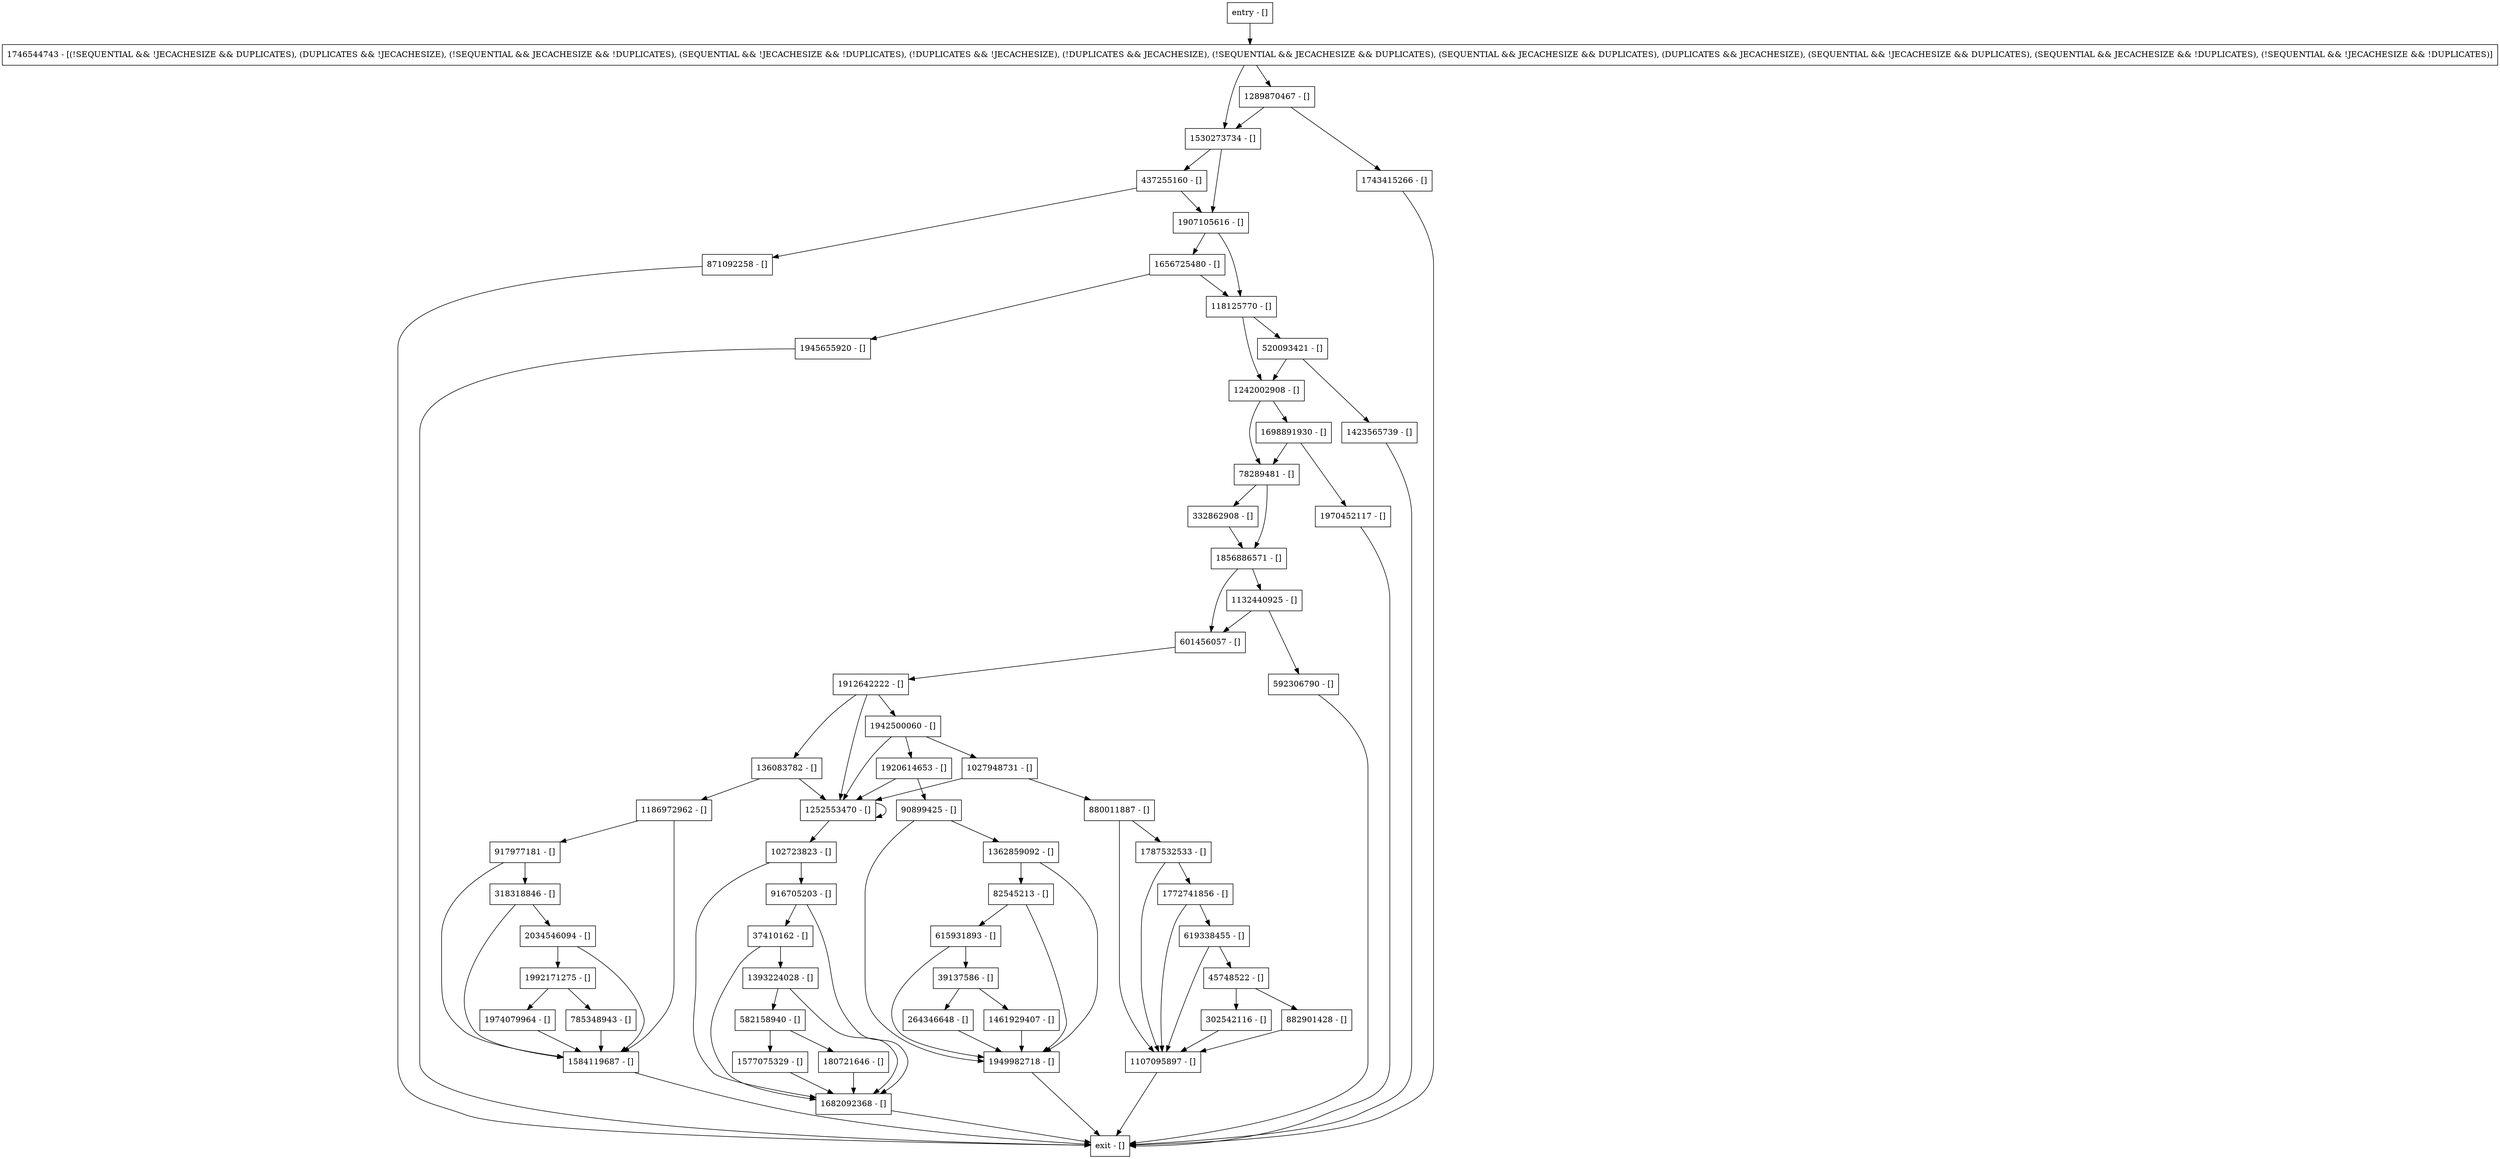 digraph insertOrUpdateRecord {
node [shape=record];
880011887 [label="880011887 - []"];
78289481 [label="78289481 - []"];
1949982718 [label="1949982718 - []"];
82545213 [label="82545213 - []"];
102723823 [label="102723823 - []"];
592306790 [label="592306790 - []"];
37410162 [label="37410162 - []"];
1107095897 [label="1107095897 - []"];
785348943 [label="785348943 - []"];
264346648 [label="264346648 - []"];
1856886571 [label="1856886571 - []"];
318318846 [label="318318846 - []"];
582158940 [label="582158940 - []"];
1743415266 [label="1743415266 - []"];
1423565739 [label="1423565739 - []"];
1920614653 [label="1920614653 - []"];
136083782 [label="136083782 - []"];
1186972962 [label="1186972962 - []"];
45748522 [label="45748522 - []"];
520093421 [label="520093421 - []"];
615931893 [label="615931893 - []"];
916705203 [label="916705203 - []"];
601456057 [label="601456057 - []"];
entry [label="entry - []"];
exit [label="exit - []"];
1912642222 [label="1912642222 - []"];
1682092368 [label="1682092368 - []"];
118125770 [label="118125770 - []"];
1787532533 [label="1787532533 - []"];
1584119687 [label="1584119687 - []"];
1289870467 [label="1289870467 - []"];
1461929407 [label="1461929407 - []"];
437255160 [label="437255160 - []"];
1907105616 [label="1907105616 - []"];
39137586 [label="39137586 - []"];
882901428 [label="882901428 - []"];
1992171275 [label="1992171275 - []"];
332862908 [label="332862908 - []"];
1027948731 [label="1027948731 - []"];
1698891930 [label="1698891930 - []"];
1772741856 [label="1772741856 - []"];
302542116 [label="302542116 - []"];
1942500060 [label="1942500060 - []"];
1974079964 [label="1974079964 - []"];
180721646 [label="180721646 - []"];
1945655920 [label="1945655920 - []"];
1656725480 [label="1656725480 - []"];
2034546094 [label="2034546094 - []"];
1132440925 [label="1132440925 - []"];
917977181 [label="917977181 - []"];
1393224028 [label="1393224028 - []"];
619338455 [label="619338455 - []"];
1577075329 [label="1577075329 - []"];
1242002908 [label="1242002908 - []"];
1252553470 [label="1252553470 - []"];
90899425 [label="90899425 - []"];
1970452117 [label="1970452117 - []"];
871092258 [label="871092258 - []"];
1362859092 [label="1362859092 - []"];
1530273734 [label="1530273734 - []"];
1746544743 [label="1746544743 - [(!SEQUENTIAL && !JECACHESIZE && DUPLICATES), (DUPLICATES && !JECACHESIZE), (!SEQUENTIAL && JECACHESIZE && !DUPLICATES), (SEQUENTIAL && !JECACHESIZE && !DUPLICATES), (!DUPLICATES && !JECACHESIZE), (!DUPLICATES && JECACHESIZE), (!SEQUENTIAL && JECACHESIZE && DUPLICATES), (SEQUENTIAL && JECACHESIZE && DUPLICATES), (DUPLICATES && JECACHESIZE), (SEQUENTIAL && !JECACHESIZE && DUPLICATES), (SEQUENTIAL && JECACHESIZE && !DUPLICATES), (!SEQUENTIAL && !JECACHESIZE && !DUPLICATES)]"];
entry;
exit;
880011887 -> 1787532533;
880011887 -> 1107095897;
78289481 -> 1856886571;
78289481 -> 332862908;
1949982718 -> exit;
82545213 -> 1949982718;
82545213 -> 615931893;
102723823 -> 1682092368;
102723823 -> 916705203;
592306790 -> exit;
37410162 -> 1682092368;
37410162 -> 1393224028;
1107095897 -> exit;
785348943 -> 1584119687;
264346648 -> 1949982718;
1856886571 -> 1132440925;
1856886571 -> 601456057;
318318846 -> 2034546094;
318318846 -> 1584119687;
582158940 -> 180721646;
582158940 -> 1577075329;
1743415266 -> exit;
1423565739 -> exit;
1920614653 -> 90899425;
1920614653 -> 1252553470;
136083782 -> 1186972962;
136083782 -> 1252553470;
1186972962 -> 917977181;
1186972962 -> 1584119687;
45748522 -> 882901428;
45748522 -> 302542116;
520093421 -> 1242002908;
520093421 -> 1423565739;
615931893 -> 39137586;
615931893 -> 1949982718;
916705203 -> 1682092368;
916705203 -> 37410162;
601456057 -> 1912642222;
entry -> 1746544743;
1912642222 -> 1942500060;
1912642222 -> 136083782;
1912642222 -> 1252553470;
1682092368 -> exit;
118125770 -> 520093421;
118125770 -> 1242002908;
1787532533 -> 1107095897;
1787532533 -> 1772741856;
1584119687 -> exit;
1289870467 -> 1530273734;
1289870467 -> 1743415266;
1461929407 -> 1949982718;
437255160 -> 1907105616;
437255160 -> 871092258;
1907105616 -> 118125770;
1907105616 -> 1656725480;
39137586 -> 264346648;
39137586 -> 1461929407;
882901428 -> 1107095897;
1992171275 -> 1974079964;
1992171275 -> 785348943;
332862908 -> 1856886571;
1027948731 -> 880011887;
1027948731 -> 1252553470;
1698891930 -> 1970452117;
1698891930 -> 78289481;
1772741856 -> 619338455;
1772741856 -> 1107095897;
302542116 -> 1107095897;
1942500060 -> 1920614653;
1942500060 -> 1027948731;
1942500060 -> 1252553470;
1974079964 -> 1584119687;
180721646 -> 1682092368;
1945655920 -> exit;
1656725480 -> 118125770;
1656725480 -> 1945655920;
2034546094 -> 1584119687;
2034546094 -> 1992171275;
1132440925 -> 592306790;
1132440925 -> 601456057;
917977181 -> 318318846;
917977181 -> 1584119687;
1393224028 -> 1682092368;
1393224028 -> 582158940;
619338455 -> 45748522;
619338455 -> 1107095897;
1577075329 -> 1682092368;
1242002908 -> 78289481;
1242002908 -> 1698891930;
1252553470 -> 102723823;
1252553470 -> 1252553470;
90899425 -> 1949982718;
90899425 -> 1362859092;
1970452117 -> exit;
871092258 -> exit;
1362859092 -> 1949982718;
1362859092 -> 82545213;
1530273734 -> 1907105616;
1530273734 -> 437255160;
1746544743 -> 1289870467;
1746544743 -> 1530273734;
}
